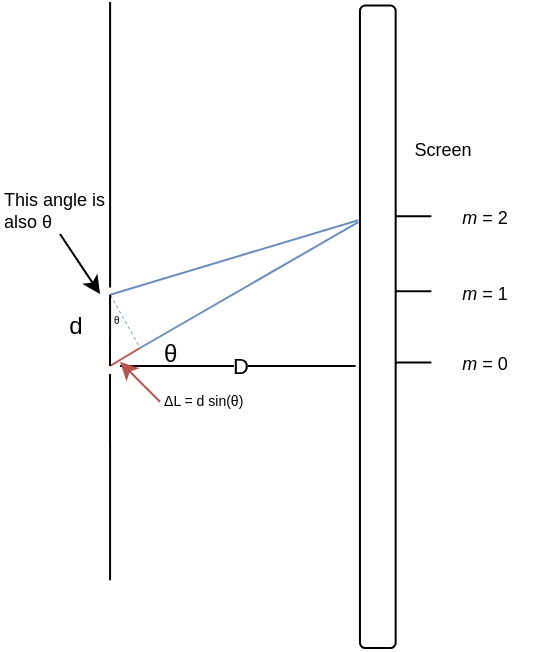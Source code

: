 <mxfile version="21.8.2" type="device">
  <diagram id="fCqSDi_uTI_V1DzL2zC7" name="Page-1">
    <mxGraphModel dx="431" dy="150" grid="1" gridSize="10" guides="1" tooltips="1" connect="1" arrows="1" fold="1" page="1" pageScale="1" pageWidth="850" pageHeight="1100" math="0" shadow="0">
      <root>
        <mxCell id="0" />
        <mxCell id="1" parent="0" />
        <mxCell id="uoymRhsRgHQQCD7e_Tg1-1" value="" style="endArrow=none;html=1;rounded=0;" edge="1" parent="1">
          <mxGeometry width="50" height="50" relative="1" as="geometry">
            <mxPoint x="385.051" y="967" as="sourcePoint" />
            <mxPoint x="385.051" y="1109.785" as="targetPoint" />
          </mxGeometry>
        </mxCell>
        <mxCell id="uoymRhsRgHQQCD7e_Tg1-2" value="" style="endArrow=none;html=1;rounded=0;" edge="1" parent="1">
          <mxGeometry width="50" height="50" relative="1" as="geometry">
            <mxPoint x="385" y="1153" as="sourcePoint" />
            <mxPoint x="385.051" y="1256.139" as="targetPoint" />
          </mxGeometry>
        </mxCell>
        <mxCell id="uoymRhsRgHQQCD7e_Tg1-4" value="d" style="text;html=1;strokeColor=none;fillColor=none;align=center;verticalAlign=middle;whiteSpace=wrap;rounded=0;rotation=0;" vertex="1" parent="1">
          <mxGeometry x="360" y="1122.17" width="16" height="14.49" as="geometry" />
        </mxCell>
        <mxCell id="uoymRhsRgHQQCD7e_Tg1-11" value="" style="rounded=1;whiteSpace=wrap;html=1;rotation=90;" vertex="1" parent="1">
          <mxGeometry x="358.278" y="1120.493" width="321.266" height="17.848" as="geometry" />
        </mxCell>
        <mxCell id="uoymRhsRgHQQCD7e_Tg1-12" value="&lt;font style=&quot;font-size: 9px;&quot;&gt;Screen&lt;/font&gt;" style="text;html=1;strokeColor=none;fillColor=none;align=center;verticalAlign=middle;whiteSpace=wrap;rounded=0;rotation=0;" vertex="1" parent="1">
          <mxGeometry x="530" y="1030" width="43.24" height="20" as="geometry" />
        </mxCell>
        <mxCell id="uoymRhsRgHQQCD7e_Tg1-13" value="" style="endArrow=none;html=1;rounded=0;" edge="1" parent="1">
          <mxGeometry width="50" height="50" relative="1" as="geometry">
            <mxPoint x="527.835" y="1147.267" as="sourcePoint" />
            <mxPoint x="545.684" y="1147.267" as="targetPoint" />
          </mxGeometry>
        </mxCell>
        <mxCell id="uoymRhsRgHQQCD7e_Tg1-15" value="" style="endArrow=none;html=1;rounded=0;" edge="1" parent="1">
          <mxGeometry width="50" height="50" relative="1" as="geometry">
            <mxPoint x="527.835" y="1111.57" as="sourcePoint" />
            <mxPoint x="545.684" y="1111.57" as="targetPoint" />
          </mxGeometry>
        </mxCell>
        <mxCell id="uoymRhsRgHQQCD7e_Tg1-16" value="&lt;font style=&quot;font-size: 9px;&quot;&gt;&lt;i&gt;m&lt;/i&gt; = 0&lt;/font&gt;" style="text;html=1;strokeColor=none;fillColor=none;align=center;verticalAlign=middle;whiteSpace=wrap;rounded=0;rotation=0;" vertex="1" parent="1">
          <mxGeometry x="536.759" y="1138.343" width="71.392" height="17.848" as="geometry" />
        </mxCell>
        <mxCell id="uoymRhsRgHQQCD7e_Tg1-17" value="&lt;font style=&quot;font-size: 9px;&quot;&gt;&lt;i&gt;m&lt;/i&gt; = 1&lt;br&gt;&lt;/font&gt;" style="text;html=1;strokeColor=none;fillColor=none;align=center;verticalAlign=middle;whiteSpace=wrap;rounded=0;rotation=0;" vertex="1" parent="1">
          <mxGeometry x="536.759" y="1102.646" width="71.392" height="17.848" as="geometry" />
        </mxCell>
        <mxCell id="uoymRhsRgHQQCD7e_Tg1-21" value="&lt;font style=&quot;font-size: 9px;&quot;&gt;&lt;i&gt;m&lt;/i&gt; = 2&lt;br&gt;&lt;/font&gt;" style="text;html=1;strokeColor=none;fillColor=none;align=center;verticalAlign=middle;whiteSpace=wrap;rounded=0;rotation=0;" vertex="1" parent="1">
          <mxGeometry x="536.759" y="1065.164" width="71.392" height="17.848" as="geometry" />
        </mxCell>
        <mxCell id="uoymRhsRgHQQCD7e_Tg1-22" value="" style="endArrow=none;html=1;rounded=0;" edge="1" parent="1">
          <mxGeometry width="50" height="50" relative="1" as="geometry">
            <mxPoint x="527.835" y="1074.088" as="sourcePoint" />
            <mxPoint x="545.684" y="1074.088" as="targetPoint" />
          </mxGeometry>
        </mxCell>
        <mxCell id="uoymRhsRgHQQCD7e_Tg1-25" value="" style="endArrow=none;html=1;rounded=0;" edge="1" parent="1">
          <mxGeometry width="50" height="50" relative="1" as="geometry">
            <mxPoint x="390.0" y="1149.046" as="sourcePoint" />
            <mxPoint x="507.797" y="1149.046" as="targetPoint" />
          </mxGeometry>
        </mxCell>
        <mxCell id="uoymRhsRgHQQCD7e_Tg1-26" value="D" style="edgeLabel;html=1;align=center;verticalAlign=middle;resizable=0;points=[];rotation=0;" vertex="1" connectable="0" parent="uoymRhsRgHQQCD7e_Tg1-25">
          <mxGeometry x="-0.341" y="-1" relative="1" as="geometry">
            <mxPoint x="21" y="-1" as="offset" />
          </mxGeometry>
        </mxCell>
        <mxCell id="uoymRhsRgHQQCD7e_Tg1-29" value="" style="endArrow=none;html=1;rounded=0;fillColor=#dae8fc;strokeColor=#6c8ebf;entryX=0.334;entryY=1.047;entryDx=0;entryDy=0;entryPerimeter=0;" edge="1" parent="1" target="uoymRhsRgHQQCD7e_Tg1-11">
          <mxGeometry width="50" height="50" relative="1" as="geometry">
            <mxPoint x="385.051" y="1113.354" as="sourcePoint" />
            <mxPoint x="470" y="1130" as="targetPoint" />
          </mxGeometry>
        </mxCell>
        <mxCell id="uoymRhsRgHQQCD7e_Tg1-32" value="" style="endArrow=none;html=1;rounded=0;fillColor=#dae8fc;strokeColor=#6c8ebf;entryX=0.337;entryY=1.047;entryDx=0;entryDy=0;entryPerimeter=0;" edge="1" parent="1" target="uoymRhsRgHQQCD7e_Tg1-11">
          <mxGeometry width="50" height="50" relative="1" as="geometry">
            <mxPoint x="400" y="1140" as="sourcePoint" />
            <mxPoint x="470" y="1130" as="targetPoint" />
          </mxGeometry>
        </mxCell>
        <mxCell id="uoymRhsRgHQQCD7e_Tg1-33" value="" style="endArrow=none;html=1;rounded=0;fillColor=#f8cecc;strokeColor=#b85450;" edge="1" parent="1">
          <mxGeometry width="50" height="50" relative="1" as="geometry">
            <mxPoint x="385" y="1149" as="sourcePoint" />
            <mxPoint x="400" y="1140" as="targetPoint" />
          </mxGeometry>
        </mxCell>
        <mxCell id="uoymRhsRgHQQCD7e_Tg1-35" value="" style="endArrow=none;html=1;rounded=0;fillColor=#dae8fc;strokeColor=#6c8ebf;dashed=1;strokeWidth=0.5;" edge="1" parent="1">
          <mxGeometry width="50" height="50" relative="1" as="geometry">
            <mxPoint x="385" y="1113.35" as="sourcePoint" />
            <mxPoint x="400" y="1140" as="targetPoint" />
          </mxGeometry>
        </mxCell>
        <mxCell id="uoymRhsRgHQQCD7e_Tg1-27" value="" style="endArrow=none;html=1;rounded=0;" edge="1" parent="1">
          <mxGeometry width="50" height="50" relative="1" as="geometry">
            <mxPoint x="385.051" y="1113.354" as="sourcePoint" />
            <mxPoint x="385" y="1149" as="targetPoint" />
          </mxGeometry>
        </mxCell>
        <mxCell id="uoymRhsRgHQQCD7e_Tg1-40" value="&lt;span class=&quot;ILfuVd&quot; lang=&quot;en&quot;&gt;&lt;span class=&quot;hgKElc&quot;&gt;θ&lt;/span&gt;&lt;/span&gt;" style="text;whiteSpace=wrap;html=1;" vertex="1" parent="1">
          <mxGeometry x="410" y="1129.05" width="10" height="20" as="geometry" />
        </mxCell>
        <mxCell id="uoymRhsRgHQQCD7e_Tg1-41" value="" style="endArrow=classic;html=1;rounded=0;" edge="1" parent="1">
          <mxGeometry width="50" height="50" relative="1" as="geometry">
            <mxPoint x="360" y="1083.01" as="sourcePoint" />
            <mxPoint x="380" y="1113.01" as="targetPoint" />
          </mxGeometry>
        </mxCell>
        <mxCell id="uoymRhsRgHQQCD7e_Tg1-42" value="&lt;font style=&quot;font-size: 9px;&quot;&gt;This angle is also &lt;span class=&quot;ILfuVd&quot; lang=&quot;en&quot; style=&quot;font-size: 9px;&quot;&gt;&lt;span class=&quot;hgKElc&quot; style=&quot;font-size: 9px;&quot;&gt;θ&lt;/span&gt;&lt;/span&gt;&lt;/font&gt;" style="text;whiteSpace=wrap;html=1;fontSize=9;" vertex="1" parent="1">
          <mxGeometry x="330" y="1054.09" width="60" height="40" as="geometry" />
        </mxCell>
        <mxCell id="uoymRhsRgHQQCD7e_Tg1-43" value="" style="endArrow=classic;html=1;rounded=0;fillColor=#f8cecc;strokeColor=#b85450;" edge="1" parent="1">
          <mxGeometry width="50" height="50" relative="1" as="geometry">
            <mxPoint x="410" y="1166.9" as="sourcePoint" />
            <mxPoint x="390" y="1146.9" as="targetPoint" />
          </mxGeometry>
        </mxCell>
        <mxCell id="uoymRhsRgHQQCD7e_Tg1-45" value="&lt;span style=&quot;font-size: 7px;&quot;&gt;&lt;span class=&quot;LrzXr kno-fv wHYlTd z8gr9e&quot; style=&quot;font-size: 7px;&quot;&gt;Δ&lt;/span&gt;&lt;/span&gt;L = d sin(&lt;span class=&quot;ILfuVd&quot; lang=&quot;en&quot; style=&quot;font-size: 7px;&quot;&gt;&lt;/span&gt;&lt;span class=&quot;ILfuVd&quot; lang=&quot;en&quot; style=&quot;font-size: 7px;&quot;&gt;θ)&lt;/span&gt;" style="text;whiteSpace=wrap;html=1;fontSize=7;" vertex="1" parent="1">
          <mxGeometry x="410" y="1155.82" width="50" height="20" as="geometry" />
        </mxCell>
        <mxCell id="uoymRhsRgHQQCD7e_Tg1-48" value="&lt;span class=&quot;ILfuVd&quot; lang=&quot;en&quot; style=&quot;font-size: 5px;&quot;&gt;&lt;span class=&quot;hgKElc&quot; style=&quot;font-size: 5px;&quot;&gt;θ&lt;/span&gt;&lt;/span&gt;" style="text;whiteSpace=wrap;html=1;fontSize=5;" vertex="1" parent="1">
          <mxGeometry x="385" y="1116" width="10" height="11.66" as="geometry" />
        </mxCell>
      </root>
    </mxGraphModel>
  </diagram>
</mxfile>
